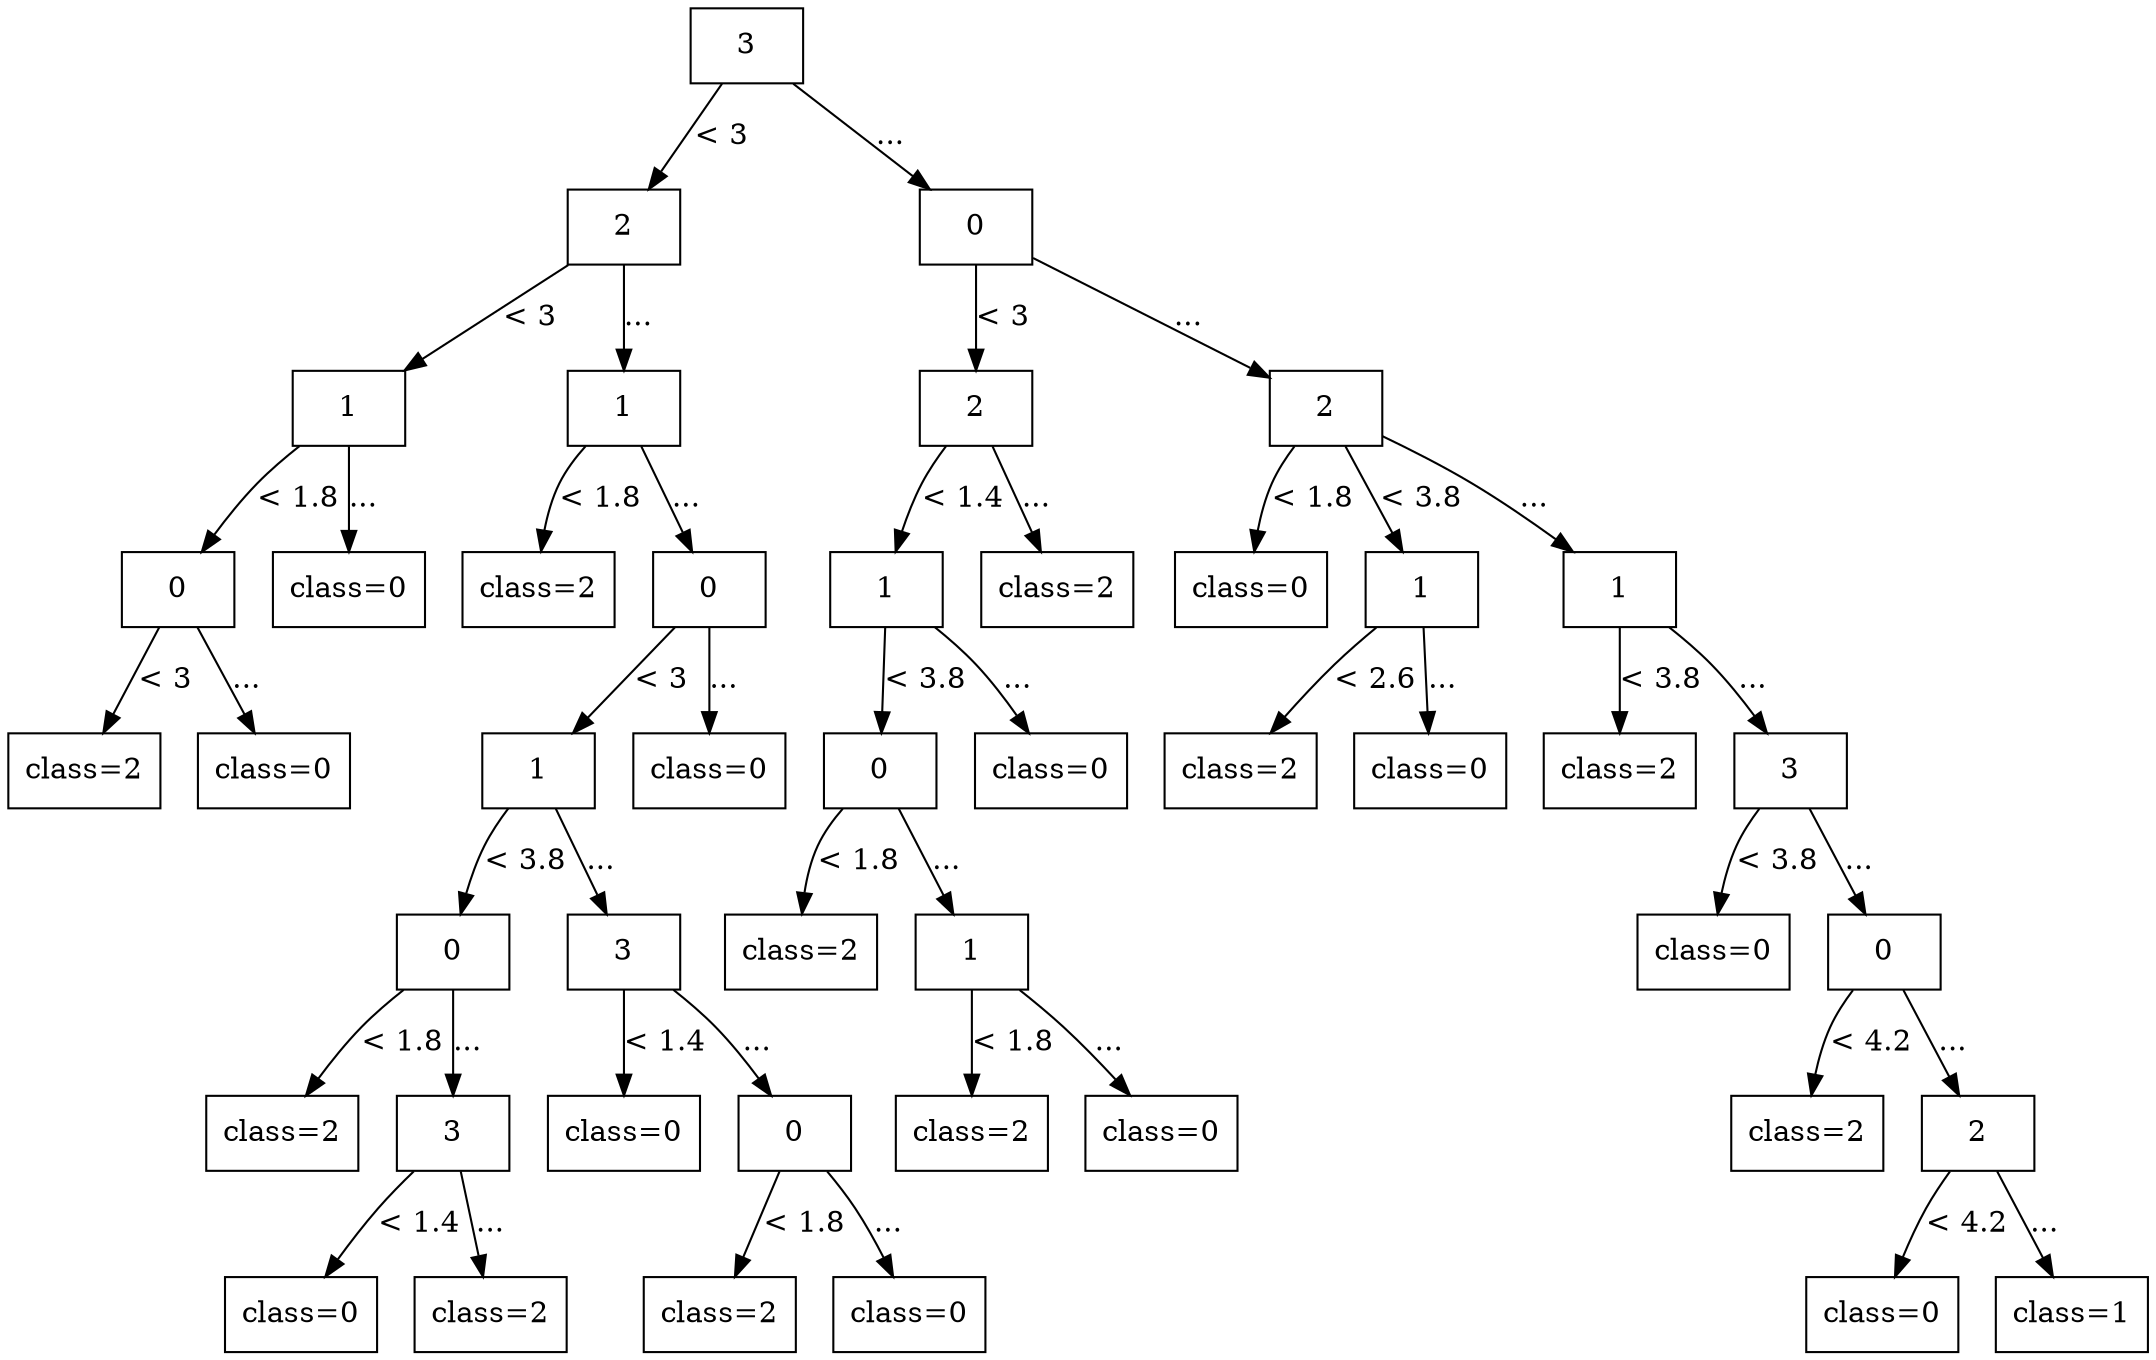 digraph G {
node [shape=box];

0 [label="3"];

1 [label="2"];
22 [label="0"];

0 -> 1 [label="< 3"];
0 -> 22 [label="..."];

2 [label="1"];
7 [label="1"];
23 [label="2"];
32 [label="2"];

1 -> 2 [label="< 3"];
1 -> 7 [label="..."];
22 -> 23 [label="< 3"];
22 -> 32 [label="..."];

3 [label="0"];
6 [label="class=0"];
8 [label="class=2"];
9 [label="0"];
24 [label="1"];
31 [label="class=2"];
33 [label="class=0"];
34 [label="1"];
37 [label="1"];

2 -> 3 [label="< 1.8"];
2 -> 6 [label="..."];
7 -> 8 [label="< 1.8"];
7 -> 9 [label="..."];
23 -> 24 [label="< 1.4"];
23 -> 31 [label="..."];
32 -> 33 [label="< 1.8"];
32 -> 34 [label="< 3.8"];
32 -> 37 [label="..."];

4 [label="class=2"];
5 [label="class=0"];
10 [label="1"];
21 [label="class=0"];
25 [label="0"];
30 [label="class=0"];
35 [label="class=2"];
36 [label="class=0"];
38 [label="class=2"];
39 [label="3"];

3 -> 4 [label="< 3"];
3 -> 5 [label="..."];
9 -> 10 [label="< 3"];
9 -> 21 [label="..."];
24 -> 25 [label="< 3.8"];
24 -> 30 [label="..."];
34 -> 35 [label="< 2.6"];
34 -> 36 [label="..."];
37 -> 38 [label="< 3.8"];
37 -> 39 [label="..."];

11 [label="0"];
16 [label="3"];
26 [label="class=2"];
27 [label="1"];
40 [label="class=0"];
41 [label="0"];

10 -> 11 [label="< 3.8"];
10 -> 16 [label="..."];
25 -> 26 [label="< 1.8"];
25 -> 27 [label="..."];
39 -> 40 [label="< 3.8"];
39 -> 41 [label="..."];

12 [label="class=2"];
13 [label="3"];
17 [label="class=0"];
18 [label="0"];
28 [label="class=2"];
29 [label="class=0"];
42 [label="class=2"];
43 [label="2"];

11 -> 12 [label="< 1.8"];
11 -> 13 [label="..."];
16 -> 17 [label="< 1.4"];
16 -> 18 [label="..."];
27 -> 28 [label="< 1.8"];
27 -> 29 [label="..."];
41 -> 42 [label="< 4.2"];
41 -> 43 [label="..."];

14 [label="class=0"];
15 [label="class=2"];
19 [label="class=2"];
20 [label="class=0"];
44 [label="class=0"];
45 [label="class=1"];

13 -> 14 [label="< 1.4"];
13 -> 15 [label="..."];
18 -> 19 [label="< 1.8"];
18 -> 20 [label="..."];
43 -> 44 [label="< 4.2"];
43 -> 45 [label="..."];

}